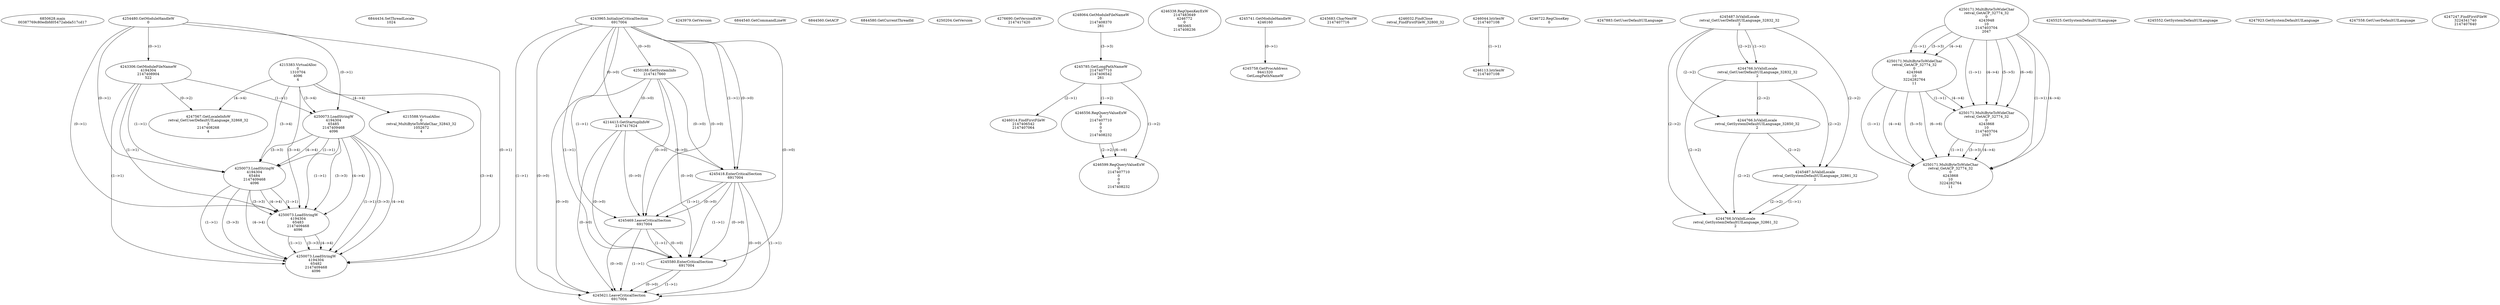 // Global SCDG with merge call
digraph {
	0 [label="6850628.main
00387769c80edbfd05472abda517cd17"]
	1 [label="4254480.GetModuleHandleW
0"]
	2 [label="6844434.SetThreadLocale
1024"]
	3 [label="4243965.InitializeCriticalSection
6917004"]
	4 [label="4243979.GetVersion
"]
	5 [label="4250188.GetSystemInfo
2147417660"]
	3 -> 5 [label="(0-->0)"]
	6 [label="6844540.GetCommandLineW
"]
	7 [label="4214413.GetStartupInfoW
2147417624"]
	3 -> 7 [label="(0-->0)"]
	5 -> 7 [label="(0-->0)"]
	8 [label="6844560.GetACP
"]
	9 [label="6844580.GetCurrentThreadId
"]
	10 [label="4250204.GetVersion
"]
	11 [label="4276690.GetVersionExW
2147417420"]
	12 [label="4243306.GetModuleFileNameW
4194304
2147408904
522"]
	1 -> 12 [label="(0-->1)"]
	13 [label="4248064.GetModuleFileNameW
0
2147408370
261"]
	14 [label="4215383.VirtualAlloc
0
1310704
4096
4"]
	15 [label="4246338.RegOpenKeyExW
2147483649
4246772
0
983065
2147408236"]
	16 [label="4245741.GetModuleHandleW
4246160"]
	17 [label="4245758.GetProcAddress
9441320
GetLongPathNameW"]
	16 -> 17 [label="(0-->1)"]
	18 [label="4245785.GetLongPathNameW
2147407710
2147406542
261"]
	13 -> 18 [label="(3-->3)"]
	19 [label="4245683.CharNextW
2147407716"]
	20 [label="4246014.FindFirstFileW
2147406542
2147407064"]
	18 -> 20 [label="(2-->1)"]
	21 [label="4246032.FindClose
retval_FindFirstFileW_32800_32"]
	22 [label="4246044.lstrlenW
2147407108"]
	23 [label="4246113.lstrlenW
2147407108"]
	22 -> 23 [label="(1-->1)"]
	24 [label="4246556.RegQueryValueExW
0
2147407710
0
0
0
2147408232"]
	18 -> 24 [label="(1-->2)"]
	25 [label="4246599.RegQueryValueExW
0
2147407710
0
0
0
2147408232"]
	18 -> 25 [label="(1-->2)"]
	24 -> 25 [label="(2-->2)"]
	24 -> 25 [label="(6-->6)"]
	26 [label="4246722.RegCloseKey
0"]
	27 [label="4247883.GetUserDefaultUILanguage
"]
	28 [label="4245418.EnterCriticalSection
6917004"]
	3 -> 28 [label="(1-->1)"]
	3 -> 28 [label="(0-->0)"]
	5 -> 28 [label="(0-->0)"]
	7 -> 28 [label="(0-->0)"]
	29 [label="4245469.LeaveCriticalSection
6917004"]
	3 -> 29 [label="(1-->1)"]
	28 -> 29 [label="(1-->1)"]
	3 -> 29 [label="(0-->0)"]
	5 -> 29 [label="(0-->0)"]
	7 -> 29 [label="(0-->0)"]
	28 -> 29 [label="(0-->0)"]
	30 [label="4245487.IsValidLocale
retval_GetUserDefaultUILanguage_32832_32
2"]
	31 [label="4250171.MultiByteToWideChar
retval_GetACP_32774_32
0
4243948
10
2147403704
2047"]
	32 [label="4250171.MultiByteToWideChar
retval_GetACP_32774_32
0
4243948
10
3224282764
11"]
	31 -> 32 [label="(1-->1)"]
	31 -> 32 [label="(3-->3)"]
	31 -> 32 [label="(4-->4)"]
	33 [label="4244766.IsValidLocale
retval_GetUserDefaultUILanguage_32832_32
2"]
	30 -> 33 [label="(1-->1)"]
	30 -> 33 [label="(2-->2)"]
	34 [label="4245525.GetSystemDefaultUILanguage
"]
	35 [label="4245552.GetSystemDefaultUILanguage
"]
	36 [label="4250171.MultiByteToWideChar
retval_GetACP_32774_32
0
4243868
10
2147403704
2047"]
	31 -> 36 [label="(1-->1)"]
	32 -> 36 [label="(1-->1)"]
	31 -> 36 [label="(4-->4)"]
	32 -> 36 [label="(4-->4)"]
	31 -> 36 [label="(5-->5)"]
	31 -> 36 [label="(6-->6)"]
	37 [label="4250171.MultiByteToWideChar
retval_GetACP_32774_32
0
4243868
10
3224282764
11"]
	31 -> 37 [label="(1-->1)"]
	32 -> 37 [label="(1-->1)"]
	36 -> 37 [label="(1-->1)"]
	36 -> 37 [label="(3-->3)"]
	31 -> 37 [label="(4-->4)"]
	32 -> 37 [label="(4-->4)"]
	36 -> 37 [label="(4-->4)"]
	32 -> 37 [label="(5-->5)"]
	32 -> 37 [label="(6-->6)"]
	38 [label="4244766.IsValidLocale
retval_GetSystemDefaultUILanguage_32850_32
2"]
	30 -> 38 [label="(2-->2)"]
	33 -> 38 [label="(2-->2)"]
	39 [label="4245580.EnterCriticalSection
6917004"]
	3 -> 39 [label="(1-->1)"]
	28 -> 39 [label="(1-->1)"]
	29 -> 39 [label="(1-->1)"]
	3 -> 39 [label="(0-->0)"]
	5 -> 39 [label="(0-->0)"]
	7 -> 39 [label="(0-->0)"]
	28 -> 39 [label="(0-->0)"]
	29 -> 39 [label="(0-->0)"]
	40 [label="4245621.LeaveCriticalSection
6917004"]
	3 -> 40 [label="(1-->1)"]
	28 -> 40 [label="(1-->1)"]
	29 -> 40 [label="(1-->1)"]
	39 -> 40 [label="(1-->1)"]
	3 -> 40 [label="(0-->0)"]
	5 -> 40 [label="(0-->0)"]
	7 -> 40 [label="(0-->0)"]
	28 -> 40 [label="(0-->0)"]
	29 -> 40 [label="(0-->0)"]
	39 -> 40 [label="(0-->0)"]
	41 [label="4247923.GetSystemDefaultUILanguage
"]
	42 [label="4245487.IsValidLocale
retval_GetSystemDefaultUILanguage_32861_32
2"]
	30 -> 42 [label="(2-->2)"]
	33 -> 42 [label="(2-->2)"]
	38 -> 42 [label="(2-->2)"]
	43 [label="4247558.GetUserDefaultUILanguage
"]
	44 [label="4247567.GetLocaleInfoW
retval_GetUserDefaultUILanguage_32868_32
3
2147408268
4"]
	12 -> 44 [label="(0-->2)"]
	14 -> 44 [label="(4-->4)"]
	45 [label="4247247.FindFirstFileW
3224341740
2147407640"]
	46 [label="4250073.LoadStringW
4194304
65485
2147409468
4096"]
	1 -> 46 [label="(0-->1)"]
	12 -> 46 [label="(1-->1)"]
	14 -> 46 [label="(3-->4)"]
	47 [label="4250073.LoadStringW
4194304
65484
2147409468
4096"]
	1 -> 47 [label="(0-->1)"]
	12 -> 47 [label="(1-->1)"]
	46 -> 47 [label="(1-->1)"]
	46 -> 47 [label="(3-->3)"]
	14 -> 47 [label="(3-->4)"]
	46 -> 47 [label="(4-->4)"]
	48 [label="4250073.LoadStringW
4194304
65483
2147409468
4096"]
	1 -> 48 [label="(0-->1)"]
	12 -> 48 [label="(1-->1)"]
	46 -> 48 [label="(1-->1)"]
	47 -> 48 [label="(1-->1)"]
	46 -> 48 [label="(3-->3)"]
	47 -> 48 [label="(3-->3)"]
	14 -> 48 [label="(3-->4)"]
	46 -> 48 [label="(4-->4)"]
	47 -> 48 [label="(4-->4)"]
	49 [label="4250073.LoadStringW
4194304
65482
2147409468
4096"]
	1 -> 49 [label="(0-->1)"]
	12 -> 49 [label="(1-->1)"]
	46 -> 49 [label="(1-->1)"]
	47 -> 49 [label="(1-->1)"]
	48 -> 49 [label="(1-->1)"]
	46 -> 49 [label="(3-->3)"]
	47 -> 49 [label="(3-->3)"]
	48 -> 49 [label="(3-->3)"]
	14 -> 49 [label="(3-->4)"]
	46 -> 49 [label="(4-->4)"]
	47 -> 49 [label="(4-->4)"]
	48 -> 49 [label="(4-->4)"]
	50 [label="4244766.IsValidLocale
retval_GetSystemDefaultUILanguage_32861_32
2"]
	42 -> 50 [label="(1-->1)"]
	30 -> 50 [label="(2-->2)"]
	33 -> 50 [label="(2-->2)"]
	38 -> 50 [label="(2-->2)"]
	42 -> 50 [label="(2-->2)"]
	51 [label="4215588.VirtualAlloc
0
retval_MultiByteToWideChar_32843_32
1052672
4"]
	14 -> 51 [label="(4-->4)"]
}
